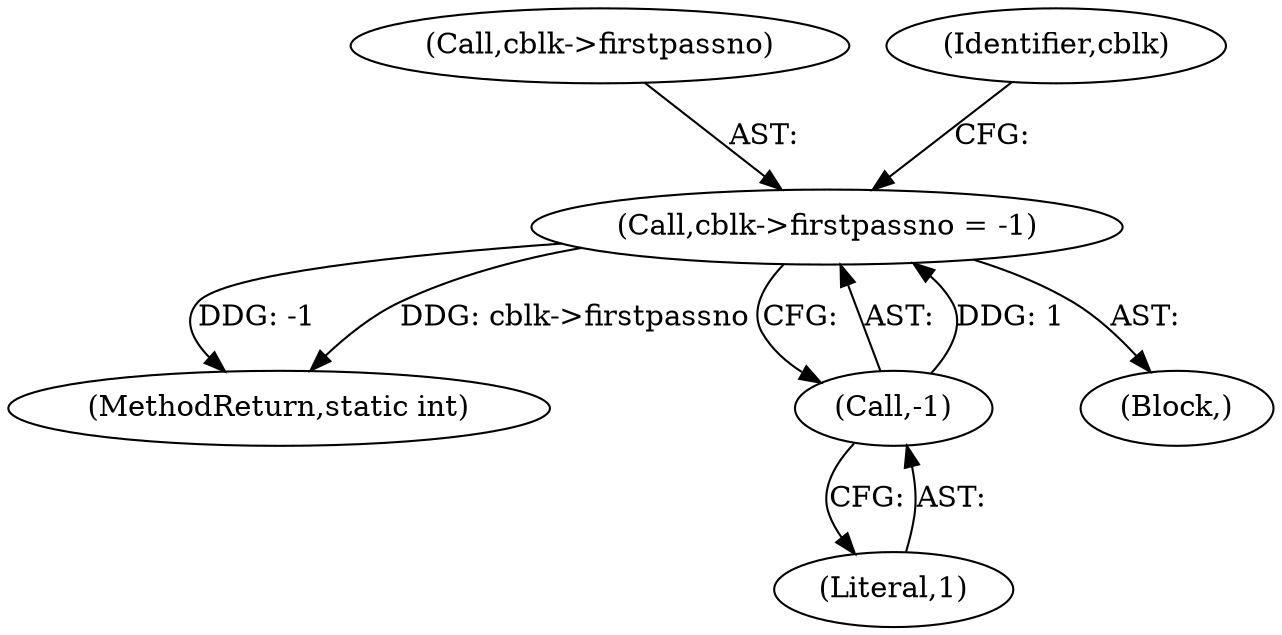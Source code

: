 digraph "0_jasper_1abc2e5a401a4bf1d5ca4df91358ce5df111f495@pointer" {
"1001217" [label="(Call,cblk->firstpassno = -1)"];
"1001221" [label="(Call,-1)"];
"1001221" [label="(Call,-1)"];
"1001222" [label="(Literal,1)"];
"1001218" [label="(Call,cblk->firstpassno)"];
"1001419" [label="(MethodReturn,static int)"];
"1001225" [label="(Identifier,cblk)"];
"1001216" [label="(Block,)"];
"1001217" [label="(Call,cblk->firstpassno = -1)"];
"1001217" -> "1001216"  [label="AST: "];
"1001217" -> "1001221"  [label="CFG: "];
"1001218" -> "1001217"  [label="AST: "];
"1001221" -> "1001217"  [label="AST: "];
"1001225" -> "1001217"  [label="CFG: "];
"1001217" -> "1001419"  [label="DDG: -1"];
"1001217" -> "1001419"  [label="DDG: cblk->firstpassno"];
"1001221" -> "1001217"  [label="DDG: 1"];
"1001221" -> "1001222"  [label="CFG: "];
"1001222" -> "1001221"  [label="AST: "];
}
